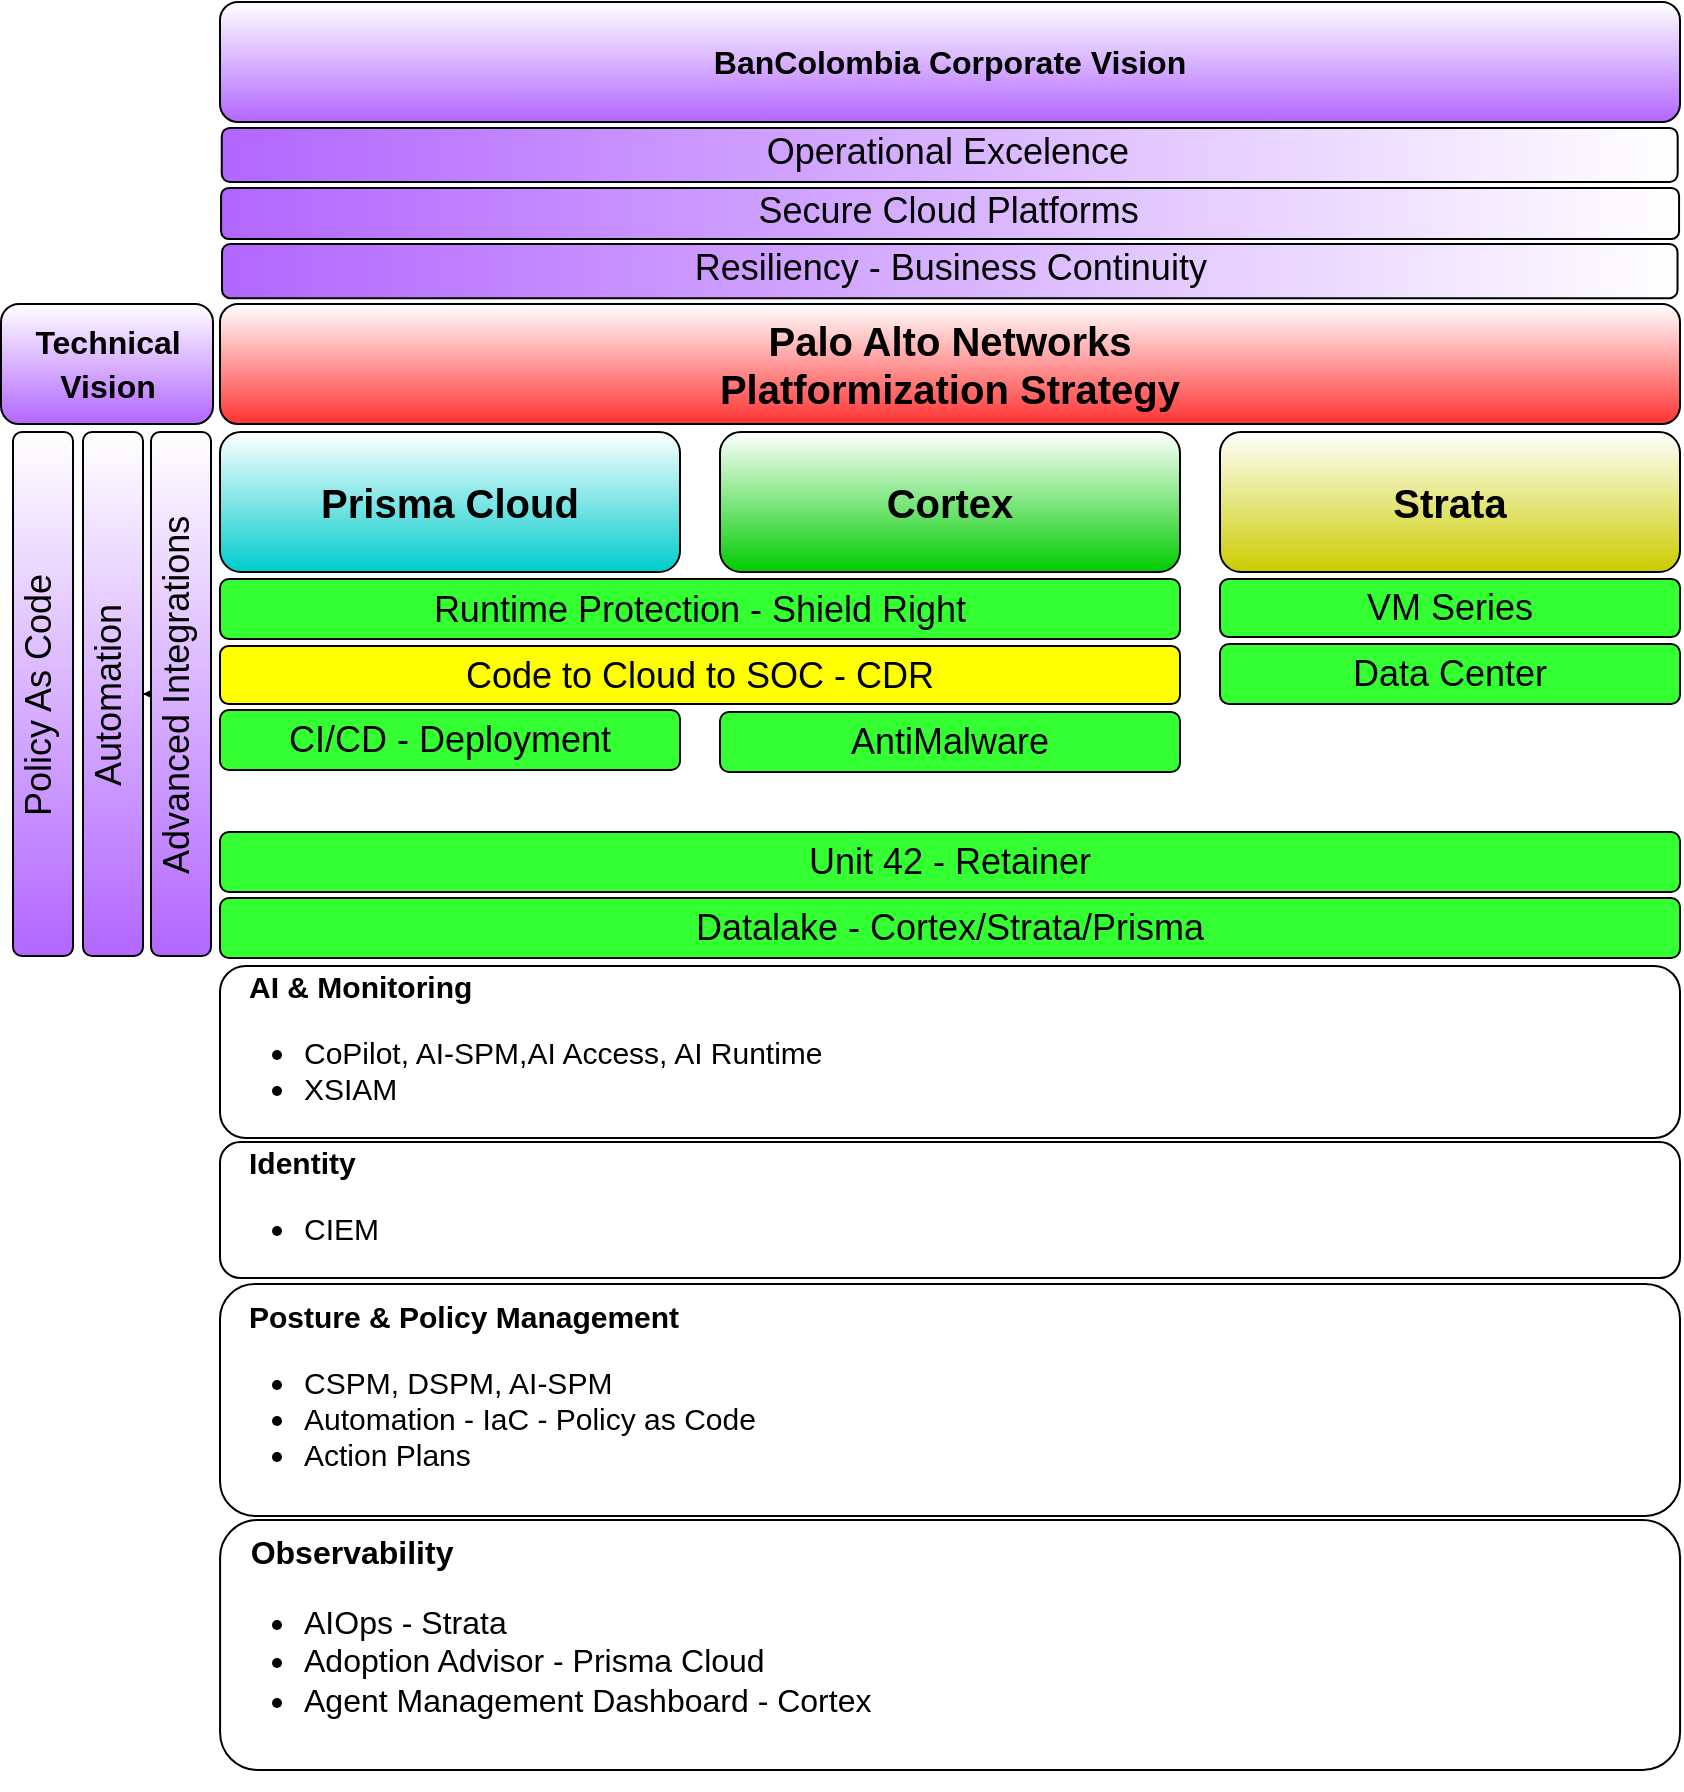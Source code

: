 <mxfile version="25.0.3" pages="2">
  <diagram name="Current Architecture" id="MRtzzXNwsHmBVyryb6eQ">
    <mxGraphModel dx="1828" dy="1652" grid="1" gridSize="10" guides="1" tooltips="1" connect="1" arrows="1" fold="1" page="1" pageScale="1" pageWidth="850" pageHeight="1100" math="0" shadow="0">
      <root>
        <mxCell id="0" />
        <mxCell id="1" parent="0" />
        <mxCell id="jgMRVaHnvhg0y0FyFOAp-1" value="&lt;div&gt;&lt;font style=&quot;font-size: 20px;&quot;&gt;Palo Alto Networks&lt;/font&gt;&lt;/div&gt;&lt;font style=&quot;font-size: 20px;&quot;&gt;Platformization Strategy&lt;/font&gt;" style="rounded=1;whiteSpace=wrap;html=1;gradientColor=#FF3333;fontStyle=1" vertex="1" parent="1">
          <mxGeometry x="70" y="50" width="730" height="60" as="geometry" />
        </mxCell>
        <mxCell id="jgMRVaHnvhg0y0FyFOAp-2" value="Prisma Cloud" style="rounded=1;whiteSpace=wrap;html=1;fontSize=20;gradientColor=#00CCCC;fontStyle=1" vertex="1" parent="1">
          <mxGeometry x="70" y="114" width="230" height="70" as="geometry" />
        </mxCell>
        <mxCell id="jgMRVaHnvhg0y0FyFOAp-3" value="Cortex" style="rounded=1;whiteSpace=wrap;html=1;fontSize=20;gradientColor=#00CC00;fontStyle=1" vertex="1" parent="1">
          <mxGeometry x="320" y="114" width="230" height="70" as="geometry" />
        </mxCell>
        <mxCell id="jgMRVaHnvhg0y0FyFOAp-4" value="Strata" style="rounded=1;whiteSpace=wrap;html=1;fontSize=20;gradientColor=#CCCC00;fontStyle=1" vertex="1" parent="1">
          <mxGeometry x="570" y="114" width="230" height="70" as="geometry" />
        </mxCell>
        <mxCell id="jgMRVaHnvhg0y0FyFOAp-5" value="&lt;b&gt;&amp;nbsp; &amp;nbsp;AI &amp;amp; Monitoring&lt;/b&gt;&lt;div&gt;&lt;ul&gt;&lt;li&gt;CoPilot, AI-SPM,AI Access, AI Runtime&lt;/li&gt;&lt;li&gt;XSIAM&lt;/li&gt;&lt;/ul&gt;&lt;/div&gt;" style="rounded=1;whiteSpace=wrap;html=1;fontSize=15;align=left;" vertex="1" parent="1">
          <mxGeometry x="70" y="381" width="730" height="86" as="geometry" />
        </mxCell>
        <mxCell id="jgMRVaHnvhg0y0FyFOAp-6" value="&lt;b&gt;&amp;nbsp; &amp;nbsp;Identity&lt;/b&gt;&lt;div&gt;&lt;ul&gt;&lt;li&gt;CIEM&lt;/li&gt;&lt;/ul&gt;&lt;/div&gt;" style="rounded=1;whiteSpace=wrap;html=1;fontSize=15;align=left;" vertex="1" parent="1">
          <mxGeometry x="70" y="469" width="730" height="68" as="geometry" />
        </mxCell>
        <mxCell id="jgMRVaHnvhg0y0FyFOAp-7" value="&lt;b&gt;&amp;nbsp; &amp;nbsp;Posture &amp;amp; Policy Management&lt;/b&gt;&lt;div&gt;&lt;ul&gt;&lt;li&gt;CSPM, DSPM, AI-SPM&lt;/li&gt;&lt;li&gt;Automation - IaC - Policy as Code&lt;/li&gt;&lt;li&gt;Action Plans&lt;/li&gt;&lt;/ul&gt;&lt;/div&gt;" style="rounded=1;whiteSpace=wrap;html=1;fontSize=15;align=left;" vertex="1" parent="1">
          <mxGeometry x="70" y="540" width="730" height="116" as="geometry" />
        </mxCell>
        <mxCell id="jgMRVaHnvhg0y0FyFOAp-8" value="&lt;b&gt;&amp;nbsp; &amp;nbsp;Observability&lt;/b&gt;&lt;div&gt;&lt;ul&gt;&lt;li&gt;AIOps - Strata&lt;/li&gt;&lt;li&gt;Adoption Advisor - Prisma Cloud&lt;/li&gt;&lt;li&gt;Agent Management Dashboard - Cortex&lt;/li&gt;&lt;/ul&gt;&lt;/div&gt;&lt;div&gt;&lt;br&gt;&lt;/div&gt;" style="rounded=1;whiteSpace=wrap;html=1;fontSize=16;align=left;verticalAlign=top;" vertex="1" parent="1">
          <mxGeometry x="70.04" y="658" width="730" height="125" as="geometry" />
        </mxCell>
        <mxCell id="jgMRVaHnvhg0y0FyFOAp-9" value="Operational Excelence" style="rounded=1;whiteSpace=wrap;html=1;rotation=-90;flipV=1;flipH=1;textDirection=vertical-lr;fontSize=18;gradientColor=#B266FF;" vertex="1" parent="1">
          <mxGeometry x="421.33" y="-388.52" width="27.05" height="727.97" as="geometry" />
        </mxCell>
        <mxCell id="jgMRVaHnvhg0y0FyFOAp-33" value="" style="edgeStyle=orthogonalEdgeStyle;rounded=0;orthogonalLoop=1;jettySize=auto;html=1;" edge="1" parent="1" source="jgMRVaHnvhg0y0FyFOAp-10" target="jgMRVaHnvhg0y0FyFOAp-16">
          <mxGeometry relative="1" as="geometry" />
        </mxCell>
        <mxCell id="jgMRVaHnvhg0y0FyFOAp-10" value="Advanced Integrations" style="rounded=1;whiteSpace=wrap;html=1;rotation=-180;flipV=1;flipH=1;textDirection=vertical-lr;fontSize=18;gradientColor=#B266FF;" vertex="1" parent="1">
          <mxGeometry x="35.5" y="114" width="30" height="262" as="geometry" />
        </mxCell>
        <mxCell id="jgMRVaHnvhg0y0FyFOAp-11" value="Resiliency - Business Continuity" style="rounded=1;whiteSpace=wrap;html=1;rotation=-90;flipV=1;flipH=1;textDirection=vertical-lr;fontSize=18;gradientColor=#B266FF;" vertex="1" parent="1">
          <mxGeometry x="421.35" y="-330.32" width="27.08" height="727.75" as="geometry" />
        </mxCell>
        <mxCell id="jgMRVaHnvhg0y0FyFOAp-12" value="VM Series" style="rounded=1;whiteSpace=wrap;html=1;fontSize=18;strokeColor=#000000;strokeWidth=1;fillColor=#33FF33;" vertex="1" parent="1">
          <mxGeometry x="570" y="187.5" width="230" height="29" as="geometry" />
        </mxCell>
        <mxCell id="jgMRVaHnvhg0y0FyFOAp-14" value="Code to Cloud to SOC - CDR" style="rounded=1;whiteSpace=wrap;html=1;fontSize=18;fillColor=#FFFF00;" vertex="1" parent="1">
          <mxGeometry x="70" y="221" width="480" height="29" as="geometry" />
        </mxCell>
        <mxCell id="jgMRVaHnvhg0y0FyFOAp-15" value="Policy As Code" style="rounded=1;whiteSpace=wrap;html=1;rotation=-180;flipV=1;flipH=1;textDirection=vertical-lr;fontSize=18;gradientColor=#B266FF;" vertex="1" parent="1">
          <mxGeometry x="-33.5" y="114" width="30" height="262" as="geometry" />
        </mxCell>
        <mxCell id="jgMRVaHnvhg0y0FyFOAp-16" value="Automation" style="rounded=1;whiteSpace=wrap;html=1;rotation=-180;flipV=1;flipH=1;textDirection=vertical-lr;fontSize=18;gradientColor=#B266FF;" vertex="1" parent="1">
          <mxGeometry x="1.5" y="114" width="30" height="262" as="geometry" />
        </mxCell>
        <mxCell id="jgMRVaHnvhg0y0FyFOAp-17" value="Data Center" style="rounded=1;whiteSpace=wrap;html=1;fontSize=18;strokeWidth=1;strokeColor=#000000;fillColor=#33FF33;" vertex="1" parent="1">
          <mxGeometry x="570" y="220" width="230" height="30" as="geometry" />
        </mxCell>
        <mxCell id="jgMRVaHnvhg0y0FyFOAp-19" value="Runtime Protection - Shield Right" style="rounded=1;whiteSpace=wrap;html=1;fontSize=18;strokeWidth=1;strokeColor=#000000;fillColor=#33FF33;" vertex="1" parent="1">
          <mxGeometry x="70" y="187.5" width="480" height="30" as="geometry" />
        </mxCell>
        <mxCell id="jgMRVaHnvhg0y0FyFOAp-22" value="Datalake - Cortex/Strata/Prisma" style="rounded=1;whiteSpace=wrap;html=1;fontSize=18;strokeWidth=1;strokeColor=#000000;fillColor=#33FF33;" vertex="1" parent="1">
          <mxGeometry x="70" y="347" width="730" height="30" as="geometry" />
        </mxCell>
        <mxCell id="jgMRVaHnvhg0y0FyFOAp-25" value="Secure Cloud Platforms" style="rounded=1;whiteSpace=wrap;html=1;rotation=-90;flipV=1;flipH=1;textDirection=vertical-lr;fontSize=18;gradientColor=#B266FF;" vertex="1" parent="1">
          <mxGeometry x="422.3" y="-359.74" width="25.47" height="729" as="geometry" />
        </mxCell>
        <mxCell id="jgMRVaHnvhg0y0FyFOAp-26" value="&lt;font&gt;&lt;b&gt;BanColombia Corporate Vision&lt;/b&gt;&lt;/font&gt;" style="rounded=1;whiteSpace=wrap;html=1;fontSize=16;gradientColor=#B266FF;" vertex="1" parent="1">
          <mxGeometry x="70" y="-101" width="730" height="60" as="geometry" />
        </mxCell>
        <mxCell id="jgMRVaHnvhg0y0FyFOAp-27" value="&lt;font style=&quot;font-size: 16px;&quot;&gt;&lt;b style=&quot;&quot;&gt;Technical Vision&lt;/b&gt;&lt;/font&gt;" style="rounded=1;whiteSpace=wrap;html=1;fontSize=18;gradientColor=#B266FF;" vertex="1" parent="1">
          <mxGeometry x="-39.5" y="50" width="106" height="60" as="geometry" />
        </mxCell>
        <mxCell id="jgMRVaHnvhg0y0FyFOAp-28" value="AntiMalware" style="rounded=1;whiteSpace=wrap;html=1;fontSize=18;fillColor=#33FF33;" vertex="1" parent="1">
          <mxGeometry x="320" y="254" width="230" height="30" as="geometry" />
        </mxCell>
        <mxCell id="jgMRVaHnvhg0y0FyFOAp-29" value="Unit 42 - Retainer" style="rounded=1;whiteSpace=wrap;html=1;fontSize=18;strokeWidth=1;strokeColor=#000000;fillColor=#33FF33;" vertex="1" parent="1">
          <mxGeometry x="70" y="314" width="730" height="30" as="geometry" />
        </mxCell>
        <mxCell id="jgMRVaHnvhg0y0FyFOAp-31" value="CI/CD - Deployment" style="rounded=1;whiteSpace=wrap;html=1;fontSize=18;fillColor=#33FF33;" vertex="1" parent="1">
          <mxGeometry x="70" y="253" width="230" height="30" as="geometry" />
        </mxCell>
      </root>
    </mxGraphModel>
  </diagram>
  <diagram name="Proposed Architecture" id="aFLQ1quNSSt6VywloEvr">
    <mxGraphModel dx="2170" dy="1845" grid="1" gridSize="10" guides="1" tooltips="1" connect="1" arrows="1" fold="1" page="1" pageScale="1" pageWidth="850" pageHeight="1100" math="0" shadow="0">
      <root>
        <mxCell id="ntNV6hNqddE53JYrnjUS-0" />
        <mxCell id="ntNV6hNqddE53JYrnjUS-1" parent="ntNV6hNqddE53JYrnjUS-0" />
        <mxCell id="ntNV6hNqddE53JYrnjUS-2" value="&lt;div&gt;&lt;font style=&quot;font-size: 20px;&quot;&gt;Palo Alto Networks&lt;/font&gt;&lt;/div&gt;&lt;font style=&quot;font-size: 20px;&quot;&gt;Platformization Strategy&lt;/font&gt;" style="rounded=1;whiteSpace=wrap;html=1;gradientColor=#FF3333;fontStyle=1" vertex="1" parent="ntNV6hNqddE53JYrnjUS-1">
          <mxGeometry x="70" y="50" width="730" height="60" as="geometry" />
        </mxCell>
        <mxCell id="ntNV6hNqddE53JYrnjUS-3" value="Prisma Cloud" style="rounded=1;whiteSpace=wrap;html=1;fontSize=20;gradientColor=#00CCCC;fontStyle=1" vertex="1" parent="ntNV6hNqddE53JYrnjUS-1">
          <mxGeometry x="70" y="114" width="230" height="70" as="geometry" />
        </mxCell>
        <mxCell id="ntNV6hNqddE53JYrnjUS-4" value="Cortex" style="rounded=1;whiteSpace=wrap;html=1;fontSize=20;gradientColor=#00CC00;fontStyle=1" vertex="1" parent="ntNV6hNqddE53JYrnjUS-1">
          <mxGeometry x="320" y="114" width="230" height="70" as="geometry" />
        </mxCell>
        <mxCell id="ntNV6hNqddE53JYrnjUS-5" value="Strata" style="rounded=1;whiteSpace=wrap;html=1;fontSize=20;gradientColor=#CCCC00;fontStyle=1" vertex="1" parent="ntNV6hNqddE53JYrnjUS-1">
          <mxGeometry x="570" y="114" width="230" height="70" as="geometry" />
        </mxCell>
        <mxCell id="ntNV6hNqddE53JYrnjUS-6" value="&lt;b&gt;&amp;nbsp; &amp;nbsp;AI &amp;amp; Monitoring&lt;/b&gt;&lt;div&gt;&lt;ul&gt;&lt;li&gt;CoPilot, AI-SPM,AI Access, AI Runtime&lt;/li&gt;&lt;li&gt;XSIAM&lt;/li&gt;&lt;/ul&gt;&lt;/div&gt;" style="rounded=1;whiteSpace=wrap;html=1;fontSize=15;align=left;" vertex="1" parent="ntNV6hNqddE53JYrnjUS-1">
          <mxGeometry x="70" y="544" width="730" height="127" as="geometry" />
        </mxCell>
        <mxCell id="ntNV6hNqddE53JYrnjUS-7" value="&lt;b&gt;&amp;nbsp; &amp;nbsp;Identity&lt;/b&gt;&lt;div&gt;&lt;ul&gt;&lt;li&gt;CIEM&lt;/li&gt;&lt;/ul&gt;&lt;/div&gt;" style="rounded=1;whiteSpace=wrap;html=1;fontSize=15;align=left;" vertex="1" parent="ntNV6hNqddE53JYrnjUS-1">
          <mxGeometry x="70" y="675" width="730" height="80" as="geometry" />
        </mxCell>
        <mxCell id="ntNV6hNqddE53JYrnjUS-8" value="&lt;b&gt;&amp;nbsp; &amp;nbsp;Posture &amp;amp; Policy Management&lt;/b&gt;&lt;div&gt;&lt;ul&gt;&lt;li&gt;CSPM, DSPM, AI-SPM&lt;/li&gt;&lt;li&gt;Automation - IaC - Policy as Code&lt;/li&gt;&lt;li&gt;Action Plans&lt;/li&gt;&lt;/ul&gt;&lt;div&gt;&lt;b&gt;&lt;br&gt;&lt;/b&gt;&lt;/div&gt;&lt;/div&gt;" style="rounded=1;whiteSpace=wrap;html=1;fontSize=15;align=left;" vertex="1" parent="ntNV6hNqddE53JYrnjUS-1">
          <mxGeometry x="70" y="759" width="730" height="131" as="geometry" />
        </mxCell>
        <mxCell id="ntNV6hNqddE53JYrnjUS-9" value="&lt;b&gt;&amp;nbsp; &amp;nbsp;Observability&lt;/b&gt;&lt;div&gt;&lt;ul&gt;&lt;li&gt;AIOps - Strata&lt;/li&gt;&lt;li&gt;Adoption Advisor - Prisma Cloud&lt;/li&gt;&lt;li&gt;&lt;br&gt;&lt;/li&gt;&lt;/ul&gt;&lt;/div&gt;&lt;div&gt;&lt;br&gt;&lt;/div&gt;" style="rounded=1;whiteSpace=wrap;html=1;fontSize=16;align=left;verticalAlign=top;" vertex="1" parent="ntNV6hNqddE53JYrnjUS-1">
          <mxGeometry x="70" y="900" width="730" height="125" as="geometry" />
        </mxCell>
        <mxCell id="ntNV6hNqddE53JYrnjUS-10" value="Operational Excelence" style="rounded=1;whiteSpace=wrap;html=1;rotation=-90;flipV=1;flipH=1;textDirection=vertical-lr;fontSize=18;gradientColor=#B266FF;" vertex="1" parent="ntNV6hNqddE53JYrnjUS-1">
          <mxGeometry x="422.95" y="-381.9" width="23.82" height="727.97" as="geometry" />
        </mxCell>
        <mxCell id="ntNV6hNqddE53JYrnjUS-11" value="" style="edgeStyle=orthogonalEdgeStyle;rounded=0;orthogonalLoop=1;jettySize=auto;html=1;" edge="1" parent="ntNV6hNqddE53JYrnjUS-1" source="ntNV6hNqddE53JYrnjUS-12" target="ntNV6hNqddE53JYrnjUS-18">
          <mxGeometry relative="1" as="geometry" />
        </mxCell>
        <mxCell id="ntNV6hNqddE53JYrnjUS-12" value="Advanced Integrations" style="rounded=1;whiteSpace=wrap;html=1;rotation=-180;flipV=1;flipH=1;textDirection=vertical-lr;fontSize=18;gradientColor=#B266FF;" vertex="1" parent="ntNV6hNqddE53JYrnjUS-1">
          <mxGeometry x="35.5" y="114" width="30" height="428" as="geometry" />
        </mxCell>
        <mxCell id="ntNV6hNqddE53JYrnjUS-13" value="Resiliency - Business Continuity" style="rounded=1;whiteSpace=wrap;html=1;rotation=-90;flipV=1;flipH=1;textDirection=vertical-lr;fontSize=18;gradientColor=#B266FF;" vertex="1" parent="ntNV6hNqddE53JYrnjUS-1">
          <mxGeometry x="422.92" y="-331.75" width="23.93" height="727.75" as="geometry" />
        </mxCell>
        <mxCell id="ntNV6hNqddE53JYrnjUS-14" value="VM Series" style="rounded=1;whiteSpace=wrap;html=1;fontSize=18;strokeColor=#000000;strokeWidth=1;fillColor=#33FF33;" vertex="1" parent="ntNV6hNqddE53JYrnjUS-1">
          <mxGeometry x="570" y="221" width="230" height="29" as="geometry" />
        </mxCell>
        <mxCell id="ntNV6hNqddE53JYrnjUS-15" value="Strata Cloud Manager" style="rounded=1;whiteSpace=wrap;html=1;fontSize=18;" vertex="1" parent="ntNV6hNqddE53JYrnjUS-1">
          <mxGeometry x="570" y="187.5" width="230" height="30" as="geometry" />
        </mxCell>
        <mxCell id="ntNV6hNqddE53JYrnjUS-16" value="Code to Cloud to SOC - CDR" style="rounded=1;whiteSpace=wrap;html=1;fontSize=18;fillColor=#FFFF00;" vertex="1" parent="ntNV6hNqddE53JYrnjUS-1">
          <mxGeometry x="70" y="221" width="480" height="29" as="geometry" />
        </mxCell>
        <mxCell id="ntNV6hNqddE53JYrnjUS-17" value="Policy As Code" style="rounded=1;whiteSpace=wrap;html=1;rotation=-180;flipV=1;flipH=1;textDirection=vertical-lr;fontSize=18;gradientColor=#B266FF;" vertex="1" parent="ntNV6hNqddE53JYrnjUS-1">
          <mxGeometry x="-33.5" y="114" width="30" height="428" as="geometry" />
        </mxCell>
        <mxCell id="ntNV6hNqddE53JYrnjUS-18" value="Automation" style="rounded=1;whiteSpace=wrap;html=1;rotation=-180;flipV=1;flipH=1;textDirection=vertical-lr;fontSize=18;gradientColor=#B266FF;" vertex="1" parent="ntNV6hNqddE53JYrnjUS-1">
          <mxGeometry x="1.5" y="114" width="30" height="428" as="geometry" />
        </mxCell>
        <mxCell id="ntNV6hNqddE53JYrnjUS-19" value="Data Center" style="rounded=1;whiteSpace=wrap;html=1;fontSize=18;strokeWidth=1;strokeColor=#000000;fillColor=#33FF33;" vertex="1" parent="ntNV6hNqddE53JYrnjUS-1">
          <mxGeometry x="570" y="254" width="230" height="30" as="geometry" />
        </mxCell>
        <mxCell id="ntNV6hNqddE53JYrnjUS-20" value="Enterprise Browser" style="rounded=1;whiteSpace=wrap;html=1;fontSize=18;" vertex="1" parent="ntNV6hNqddE53JYrnjUS-1">
          <mxGeometry x="570" y="288" width="230" height="30" as="geometry" />
        </mxCell>
        <mxCell id="ntNV6hNqddE53JYrnjUS-21" value="Runtime Protection - Shield Right" style="rounded=1;whiteSpace=wrap;html=1;fontSize=18;strokeWidth=1;strokeColor=#000000;fillColor=#33FF33;" vertex="1" parent="ntNV6hNqddE53JYrnjUS-1">
          <mxGeometry x="70" y="187.5" width="480" height="30" as="geometry" />
        </mxCell>
        <mxCell id="ntNV6hNqddE53JYrnjUS-22" value="Shift Left" style="rounded=1;whiteSpace=wrap;html=1;fontSize=18;" vertex="1" parent="ntNV6hNqddE53JYrnjUS-1">
          <mxGeometry x="70" y="254" width="230" height="30" as="geometry" />
        </mxCell>
        <mxCell id="ntNV6hNqddE53JYrnjUS-23" value="X-SPM" style="rounded=1;whiteSpace=wrap;html=1;fontSize=18;" vertex="1" parent="ntNV6hNqddE53JYrnjUS-1">
          <mxGeometry x="70" y="287" width="230" height="30" as="geometry" />
        </mxCell>
        <mxCell id="ntNV6hNqddE53JYrnjUS-24" value="Datalake - Cortex/Strata/Prisma" style="rounded=1;whiteSpace=wrap;html=1;fontSize=18;strokeWidth=1;strokeColor=#000000;fillColor=#33FF33;" vertex="1" parent="ntNV6hNqddE53JYrnjUS-1">
          <mxGeometry x="70" y="510" width="730" height="30" as="geometry" />
        </mxCell>
        <mxCell id="ntNV6hNqddE53JYrnjUS-25" value="IoT/OT" style="rounded=1;whiteSpace=wrap;html=1;fontSize=18;strokeWidth=1;strokeColor=#000000;" vertex="1" parent="ntNV6hNqddE53JYrnjUS-1">
          <mxGeometry x="570" y="322" width="230" height="30" as="geometry" />
        </mxCell>
        <mxCell id="ntNV6hNqddE53JYrnjUS-26" value="Secure Cloud Platforms" style="rounded=1;whiteSpace=wrap;html=1;rotation=-90;flipV=1;flipH=1;textDirection=vertical-lr;fontSize=18;gradientColor=#B266FF;" vertex="1" parent="ntNV6hNqddE53JYrnjUS-1">
          <mxGeometry x="424.53" y="-357.5" width="21" height="729" as="geometry" />
        </mxCell>
        <mxCell id="ntNV6hNqddE53JYrnjUS-27" value="&lt;font&gt;&lt;b&gt;Corporate Vision&lt;/b&gt;&lt;/font&gt;" style="rounded=1;whiteSpace=wrap;html=1;fontSize=16;gradientColor=#B266FF;" vertex="1" parent="ntNV6hNqddE53JYrnjUS-1">
          <mxGeometry x="70" y="-93" width="730" height="60" as="geometry" />
        </mxCell>
        <mxCell id="ntNV6hNqddE53JYrnjUS-28" value="&lt;font style=&quot;font-size: 16px;&quot;&gt;&lt;b style=&quot;&quot;&gt;Technical Vision&lt;/b&gt;&lt;/font&gt;" style="rounded=1;whiteSpace=wrap;html=1;fontSize=18;gradientColor=#B266FF;" vertex="1" parent="ntNV6hNqddE53JYrnjUS-1">
          <mxGeometry x="-39.5" y="50" width="106" height="60" as="geometry" />
        </mxCell>
        <mxCell id="ntNV6hNqddE53JYrnjUS-29" value="AntiMalware" style="rounded=1;whiteSpace=wrap;html=1;fontSize=18;fillColor=#33FF33;" vertex="1" parent="ntNV6hNqddE53JYrnjUS-1">
          <mxGeometry x="320" y="254" width="230" height="30" as="geometry" />
        </mxCell>
        <mxCell id="ntNV6hNqddE53JYrnjUS-30" value="Unit 42 - Retainer" style="rounded=1;whiteSpace=wrap;html=1;fontSize=18;strokeWidth=1;strokeColor=#000000;fillColor=#33FF33;" vertex="1" parent="ntNV6hNqddE53JYrnjUS-1">
          <mxGeometry x="70" y="477" width="730" height="30" as="geometry" />
        </mxCell>
        <mxCell id="ntNV6hNqddE53JYrnjUS-31" value="CIEM" style="rounded=1;whiteSpace=wrap;html=1;fontSize=18;" vertex="1" parent="ntNV6hNqddE53JYrnjUS-1">
          <mxGeometry x="70" y="321" width="230" height="30" as="geometry" />
        </mxCell>
        <mxCell id="ntNV6hNqddE53JYrnjUS-32" value="CI/CD - Deployment" style="rounded=1;whiteSpace=wrap;html=1;fontSize=18;fillColor=#33FF33;" vertex="1" parent="ntNV6hNqddE53JYrnjUS-1">
          <mxGeometry x="70" y="354" width="230" height="30" as="geometry" />
        </mxCell>
        <mxCell id="ntNV6hNqddE53JYrnjUS-33" value="XSIAM" style="rounded=1;whiteSpace=wrap;html=1;fontSize=18;" vertex="1" parent="ntNV6hNqddE53JYrnjUS-1">
          <mxGeometry x="70" y="445" width="730" height="30" as="geometry" />
        </mxCell>
        <mxCell id="ntNV6hNqddE53JYrnjUS-34" value="IaC Scanning" style="rounded=1;whiteSpace=wrap;html=1;fontSize=18;fillColor=#FFFFFF;" vertex="1" parent="ntNV6hNqddE53JYrnjUS-1">
          <mxGeometry x="70" y="387" width="230" height="30" as="geometry" />
        </mxCell>
        <mxCell id="ntNV6hNqddE53JYrnjUS-35" value="AI Runtime Security" style="rounded=1;whiteSpace=wrap;html=1;fontSize=18;" vertex="1" parent="ntNV6hNqddE53JYrnjUS-1">
          <mxGeometry x="570" y="354" width="230" height="30" as="geometry" />
        </mxCell>
        <mxCell id="ntNV6hNqddE53JYrnjUS-36" value="AI Access" style="rounded=1;whiteSpace=wrap;html=1;fontSize=18;" vertex="1" parent="ntNV6hNqddE53JYrnjUS-1">
          <mxGeometry x="571.5" y="387" width="230" height="30" as="geometry" />
        </mxCell>
      </root>
    </mxGraphModel>
  </diagram>
</mxfile>

